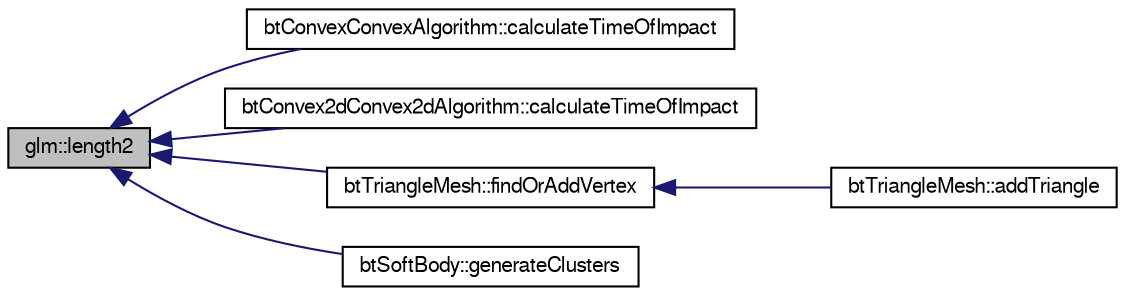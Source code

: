 digraph G
{
  bgcolor="transparent";
  edge [fontname="FreeSans",fontsize=10,labelfontname="FreeSans",labelfontsize=10];
  node [fontname="FreeSans",fontsize=10,shape=record];
  rankdir=LR;
  Node1 [label="glm::length2",height=0.2,width=0.4,color="black", fillcolor="grey75", style="filled" fontcolor="black"];
  Node1 -> Node2 [dir=back,color="midnightblue",fontsize=10,style="solid"];
  Node2 [label="btConvexConvexAlgorithm::calculateTimeOfImpact",height=0.2,width=0.4,color="black",URL="$classbt_convex_convex_algorithm.html#55f817b690c4e858d2b02607b382ce6b"];
  Node1 -> Node3 [dir=back,color="midnightblue",fontsize=10,style="solid"];
  Node3 [label="btConvex2dConvex2dAlgorithm::calculateTimeOfImpact",height=0.2,width=0.4,color="black",URL="$classbt_convex2d_convex2d_algorithm.html#32bf85e0246ed54dd41edd861294c37e"];
  Node1 -> Node4 [dir=back,color="midnightblue",fontsize=10,style="solid"];
  Node4 [label="btTriangleMesh::findOrAddVertex",height=0.2,width=0.4,color="black",URL="$classbt_triangle_mesh.html#3b521a1faa5862a818d9f983230749a2",tooltip="findOrAddVertex is an internal method, use addTriangle instead"];
  Node4 -> Node5 [dir=back,color="midnightblue",fontsize=10,style="solid"];
  Node5 [label="btTriangleMesh::addTriangle",height=0.2,width=0.4,color="black",URL="$classbt_triangle_mesh.html#28551d57ae59248a210163a504558583"];
  Node1 -> Node6 [dir=back,color="midnightblue",fontsize=10,style="solid"];
  Node6 [label="btSoftBody::generateClusters",height=0.2,width=0.4,color="black",URL="$classbt_soft_body.html#9915ca0d99dbeb9f39221dab218d5208"];
}
